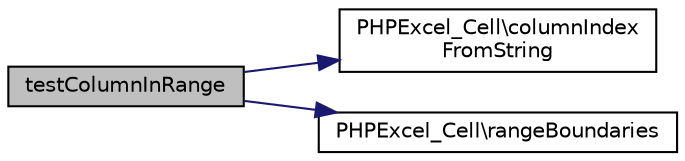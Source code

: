 digraph "testColumnInRange"
{
  edge [fontname="Helvetica",fontsize="10",labelfontname="Helvetica",labelfontsize="10"];
  node [fontname="Helvetica",fontsize="10",shape=record];
  rankdir="LR";
  Node59 [label="testColumnInRange",height=0.2,width=0.4,color="black", fillcolor="grey75", style="filled", fontcolor="black"];
  Node59 -> Node60 [color="midnightblue",fontsize="10",style="solid",fontname="Helvetica"];
  Node60 [label="PHPExcel_Cell\\columnIndex\lFromString",height=0.2,width=0.4,color="black", fillcolor="white", style="filled",URL="$class_p_h_p_excel___cell.html#a492724422ceefe1d16ed2a8997a0a489"];
  Node59 -> Node61 [color="midnightblue",fontsize="10",style="solid",fontname="Helvetica"];
  Node61 [label="PHPExcel_Cell\\rangeBoundaries",height=0.2,width=0.4,color="black", fillcolor="white", style="filled",URL="$class_p_h_p_excel___cell.html#a9cca2af2bc9046417b3a0a51cf804ef9"];
}
